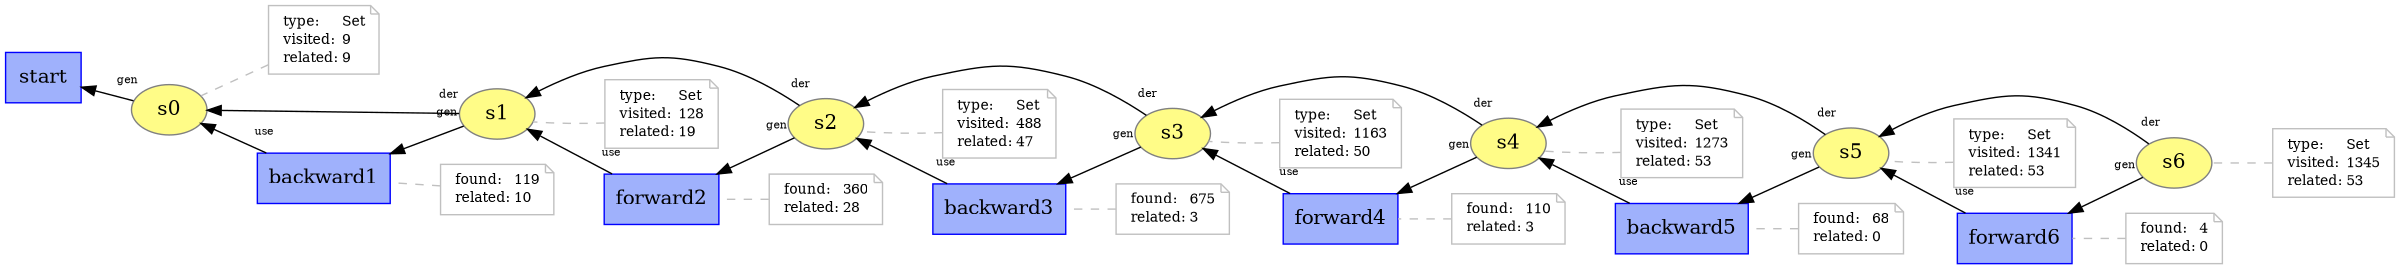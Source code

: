 digraph "PROV" { size="16,12"; rankdir="RL"; 
"http://example.org/forward6" [fillcolor="#9FB1FC",color="#0000FF",shape="polygon",sides="4",style="filled",label="forward6",URL="http://example.org/forward6"]
"-attrs0" [color="gray",shape="note",fontsize="10",fontcolor="black",label=<<TABLE cellpadding="0" border="0">
	<TR>
	    <TD align="left">found:</TD>
	    <TD align="left">4</TD>
	</TR>
	<TR>
	    <TD align="left">related:</TD>
	    <TD align="left">0</TD>
	</TR>
    </TABLE>>
]
"-attrs0" -> "http://example.org/forward6" [color="gray",style="dashed",arrowhead="none"]
"http://example.org/backward5" [fillcolor="#9FB1FC",color="#0000FF",shape="polygon",sides="4",style="filled",label="backward5",URL="http://example.org/backward5"]
"-attrs1" [color="gray",shape="note",fontsize="10",fontcolor="black",label=<<TABLE cellpadding="0" border="0">
	<TR>
	    <TD align="left">found:</TD>
	    <TD align="left">68</TD>
	</TR>
	<TR>
	    <TD align="left">related:</TD>
	    <TD align="left">0</TD>
	</TR>
    </TABLE>>
]
"-attrs1" -> "http://example.org/backward5" [color="gray",style="dashed",arrowhead="none"]
"http://example.org/forward4" [fillcolor="#9FB1FC",color="#0000FF",shape="polygon",sides="4",style="filled",label="forward4",URL="http://example.org/forward4"]
"-attrs2" [color="gray",shape="note",fontsize="10",fontcolor="black",label=<<TABLE cellpadding="0" border="0">
	<TR>
	    <TD align="left">found:</TD>
	    <TD align="left">110</TD>
	</TR>
	<TR>
	    <TD align="left">related:</TD>
	    <TD align="left">3</TD>
	</TR>
    </TABLE>>
]
"-attrs2" -> "http://example.org/forward4" [color="gray",style="dashed",arrowhead="none"]
"http://example.org/backward3" [fillcolor="#9FB1FC",color="#0000FF",shape="polygon",sides="4",style="filled",label="backward3",URL="http://example.org/backward3"]
"-attrs3" [color="gray",shape="note",fontsize="10",fontcolor="black",label=<<TABLE cellpadding="0" border="0">
	<TR>
	    <TD align="left">found:</TD>
	    <TD align="left">675</TD>
	</TR>
	<TR>
	    <TD align="left">related:</TD>
	    <TD align="left">3</TD>
	</TR>
    </TABLE>>
]
"-attrs3" -> "http://example.org/backward3" [color="gray",style="dashed",arrowhead="none"]
"http://example.org/forward2" [fillcolor="#9FB1FC",color="#0000FF",shape="polygon",sides="4",style="filled",label="forward2",URL="http://example.org/forward2"]
"-attrs4" [color="gray",shape="note",fontsize="10",fontcolor="black",label=<<TABLE cellpadding="0" border="0">
	<TR>
	    <TD align="left">found:</TD>
	    <TD align="left">360</TD>
	</TR>
	<TR>
	    <TD align="left">related:</TD>
	    <TD align="left">28</TD>
	</TR>
    </TABLE>>
]
"-attrs4" -> "http://example.org/forward2" [color="gray",style="dashed",arrowhead="none"]
"http://example.org/backward1" [fillcolor="#9FB1FC",color="#0000FF",shape="polygon",sides="4",style="filled",label="backward1",URL="http://example.org/backward1"]
"-attrs5" [color="gray",shape="note",fontsize="10",fontcolor="black",label=<<TABLE cellpadding="0" border="0">
	<TR>
	    <TD align="left">found:</TD>
	    <TD align="left">119</TD>
	</TR>
	<TR>
	    <TD align="left">related:</TD>
	    <TD align="left">10</TD>
	</TR>
    </TABLE>>
]
"-attrs5" -> "http://example.org/backward1" [color="gray",style="dashed",arrowhead="none"]
"http://example.org/start" [fillcolor="#9FB1FC",color="#0000FF",shape="polygon",sides="4",style="filled",label="start",URL="http://example.org/start"]
"http://example.org/s6" [fillcolor="#FFFC87",color="#808080",style="filled",label="s6",URL="http://example.org/s6"]
"-attrs6" [color="gray",shape="note",fontsize="10",fontcolor="black",label=<<TABLE cellpadding="0" border="0">
	<TR>
	    <TD align="left">type:</TD>
	    <TD align="left">Set</TD>
	</TR>
	<TR>
	    <TD align="left">visited:</TD>
	    <TD align="left">1345</TD>
	</TR>
	<TR>
	    <TD align="left">related:</TD>
	    <TD align="left">53</TD>
	</TR>
    </TABLE>>
]
"-attrs6" -> "http://example.org/s6" [color="gray",style="dashed",arrowhead="none"]
"http://example.org/s5" [fillcolor="#FFFC87",color="#808080",style="filled",label="s5",URL="http://example.org/s5"]
"-attrs7" [color="gray",shape="note",fontsize="10",fontcolor="black",label=<<TABLE cellpadding="0" border="0">
	<TR>
	    <TD align="left">type:</TD>
	    <TD align="left">Set</TD>
	</TR>
	<TR>
	    <TD align="left">visited:</TD>
	    <TD align="left">1341</TD>
	</TR>
	<TR>
	    <TD align="left">related:</TD>
	    <TD align="left">53</TD>
	</TR>
    </TABLE>>
]
"-attrs7" -> "http://example.org/s5" [color="gray",style="dashed",arrowhead="none"]
"http://example.org/s4" [fillcolor="#FFFC87",color="#808080",style="filled",label="s4",URL="http://example.org/s4"]
"-attrs8" [color="gray",shape="note",fontsize="10",fontcolor="black",label=<<TABLE cellpadding="0" border="0">
	<TR>
	    <TD align="left">type:</TD>
	    <TD align="left">Set</TD>
	</TR>
	<TR>
	    <TD align="left">visited:</TD>
	    <TD align="left">1273</TD>
	</TR>
	<TR>
	    <TD align="left">related:</TD>
	    <TD align="left">53</TD>
	</TR>
    </TABLE>>
]
"-attrs8" -> "http://example.org/s4" [color="gray",style="dashed",arrowhead="none"]
"http://example.org/s3" [fillcolor="#FFFC87",color="#808080",style="filled",label="s3",URL="http://example.org/s3"]
"-attrs9" [color="gray",shape="note",fontsize="10",fontcolor="black",label=<<TABLE cellpadding="0" border="0">
	<TR>
	    <TD align="left">type:</TD>
	    <TD align="left">Set</TD>
	</TR>
	<TR>
	    <TD align="left">visited:</TD>
	    <TD align="left">1163</TD>
	</TR>
	<TR>
	    <TD align="left">related:</TD>
	    <TD align="left">50</TD>
	</TR>
    </TABLE>>
]
"-attrs9" -> "http://example.org/s3" [color="gray",style="dashed",arrowhead="none"]
"http://example.org/s2" [fillcolor="#FFFC87",color="#808080",style="filled",label="s2",URL="http://example.org/s2"]
"-attrs10" [color="gray",shape="note",fontsize="10",fontcolor="black",label=<<TABLE cellpadding="0" border="0">
	<TR>
	    <TD align="left">type:</TD>
	    <TD align="left">Set</TD>
	</TR>
	<TR>
	    <TD align="left">visited:</TD>
	    <TD align="left">488</TD>
	</TR>
	<TR>
	    <TD align="left">related:</TD>
	    <TD align="left">47</TD>
	</TR>
    </TABLE>>
]
"-attrs10" -> "http://example.org/s2" [color="gray",style="dashed",arrowhead="none"]
"http://example.org/s1" [fillcolor="#FFFC87",color="#808080",style="filled",label="s1",URL="http://example.org/s1"]
"-attrs11" [color="gray",shape="note",fontsize="10",fontcolor="black",label=<<TABLE cellpadding="0" border="0">
	<TR>
	    <TD align="left">type:</TD>
	    <TD align="left">Set</TD>
	</TR>
	<TR>
	    <TD align="left">visited:</TD>
	    <TD align="left">128</TD>
	</TR>
	<TR>
	    <TD align="left">related:</TD>
	    <TD align="left">19</TD>
	</TR>
    </TABLE>>
]
"-attrs11" -> "http://example.org/s1" [color="gray",style="dashed",arrowhead="none"]
"http://example.org/s0" [fillcolor="#FFFC87",color="#808080",style="filled",label="s0",URL="http://example.org/s0"]
"-attrs12" [color="gray",shape="note",fontsize="10",fontcolor="black",label=<<TABLE cellpadding="0" border="0">
	<TR>
	    <TD align="left">type:</TD>
	    <TD align="left">Set</TD>
	</TR>
	<TR>
	    <TD align="left">visited:</TD>
	    <TD align="left">9</TD>
	</TR>
	<TR>
	    <TD align="left">related:</TD>
	    <TD align="left">9</TD>
	</TR>
    </TABLE>>
]
"-attrs12" -> "http://example.org/s0" [color="gray",style="dashed",arrowhead="none"]
"http://example.org/forward6" -> "http://example.org/s5" [labelfontsize="8",labeldistance="1.5",labelangle="60.0",rotation="20",taillabel="use"]
"http://example.org/s6" -> "http://example.org/forward6" [labelfontsize="8",labeldistance="1.5",labelangle="60.0",rotation="20",taillabel="gen"]
"http://example.org/s6" -> "http://example.org/s5" [labelfontsize="8",labeldistance="1.5",labelangle="60.0",rotation="20",taillabel="der"]
"http://example.org/backward5" -> "http://example.org/s4" [labelfontsize="8",labeldistance="1.5",labelangle="60.0",rotation="20",taillabel="use"]
"http://example.org/s5" -> "http://example.org/backward5" [labelfontsize="8",labeldistance="1.5",labelangle="60.0",rotation="20",taillabel="gen"]
"http://example.org/s5" -> "http://example.org/s4" [labelfontsize="8",labeldistance="1.5",labelangle="60.0",rotation="20",taillabel="der"]
"http://example.org/forward4" -> "http://example.org/s3" [labelfontsize="8",labeldistance="1.5",labelangle="60.0",rotation="20",taillabel="use"]
"http://example.org/s4" -> "http://example.org/forward4" [labelfontsize="8",labeldistance="1.5",labelangle="60.0",rotation="20",taillabel="gen"]
"http://example.org/s4" -> "http://example.org/s3" [labelfontsize="8",labeldistance="1.5",labelangle="60.0",rotation="20",taillabel="der"]
"http://example.org/backward3" -> "http://example.org/s2" [labelfontsize="8",labeldistance="1.5",labelangle="60.0",rotation="20",taillabel="use"]
"http://example.org/s3" -> "http://example.org/backward3" [labelfontsize="8",labeldistance="1.5",labelangle="60.0",rotation="20",taillabel="gen"]
"http://example.org/s3" -> "http://example.org/s2" [labelfontsize="8",labeldistance="1.5",labelangle="60.0",rotation="20",taillabel="der"]
"http://example.org/forward2" -> "http://example.org/s1" [labelfontsize="8",labeldistance="1.5",labelangle="60.0",rotation="20",taillabel="use"]
"http://example.org/s2" -> "http://example.org/forward2" [labelfontsize="8",labeldistance="1.5",labelangle="60.0",rotation="20",taillabel="gen"]
"http://example.org/s2" -> "http://example.org/s1" [labelfontsize="8",labeldistance="1.5",labelangle="60.0",rotation="20",taillabel="der"]
"http://example.org/backward1" -> "http://example.org/s0" [labelfontsize="8",labeldistance="1.5",labelangle="60.0",rotation="20",taillabel="use"]
"http://example.org/s1" -> "http://example.org/backward1" [labelfontsize="8",labeldistance="1.5",labelangle="60.0",rotation="20",taillabel="gen"]
"http://example.org/s1" -> "http://example.org/s0" [labelfontsize="8",labeldistance="1.5",labelangle="60.0",rotation="20",taillabel="der"]
"http://example.org/s0" -> "http://example.org/start" [labelfontsize="8",labeldistance="1.5",labelangle="60.0",rotation="20",taillabel="gen"]

    
        "-attrs12" -> "http://example.org/start" [style=invis]
        "http://example.org/backward1" -> "-attrs12"  [style=invis]
        {rank=same "-attrs12" "http://example.org/backward1"}
        
         "http://example.org/s1"  -> "-attrs5" [style=invis]
        {rank=same "-attrs5" "http://example.org/s1"}
        
        "-attrs11"  -> "http://example.org/s1" [style=invis]
        "http://example.org/forward2" -> "-attrs11"  [style=invis]
        {rank=same "-attrs11" "http://example.org/forward2"}
        
        "http://example.org/s2"  -> "-attrs4" [style=invis]
        {rank=same "-attrs4" "http://example.org/s2"}
        
        "-attrs10"  -> "http://example.org/s2" [style=invis]
        "http://example.org/backward3" -> "-attrs10"  [style=invis]
        {rank=same "-attrs10" "http://example.org/backward3"}
        
        "http://example.org/s3"  -> "-attrs3" [style=invis]
        {rank=same "-attrs3" "http://example.org/s3"}
        
        "-attrs9"  -> "http://example.org/s3" [style=invis]
        "http://example.org/forward4" -> "-attrs9"  [style=invis]
        {rank=same "-attrs9" "http://example.org/forward4"}
        
        "http://example.org/s4"  -> "-attrs2" [style=invis]
        {rank=same "-attrs2" "http://example.org/s4"}
        
        "-attrs8"  -> "http://example.org/s4" [style=invis]
        "http://example.org/backward5" -> "-attrs8"  [style=invis]
        {rank=same "-attrs8" "http://example.org/backward5"}
        
        "http://example.org/s5"  -> "-attrs1" [style=invis]
        {rank=same "-attrs1" "http://example.org/s5"}
        
        "-attrs7"  -> "http://example.org/s5" [style=invis]
        "http://example.org/forward6" -> "-attrs7"  [style=invis]
        {rank=same "-attrs7" "http://example.org/forward6"}
        
        "http://example.org/s6"  -> "-attrs0" [style=invis]
        {rank=same "-attrs0" "http://example.org/s6"}
        
        
        }
    
